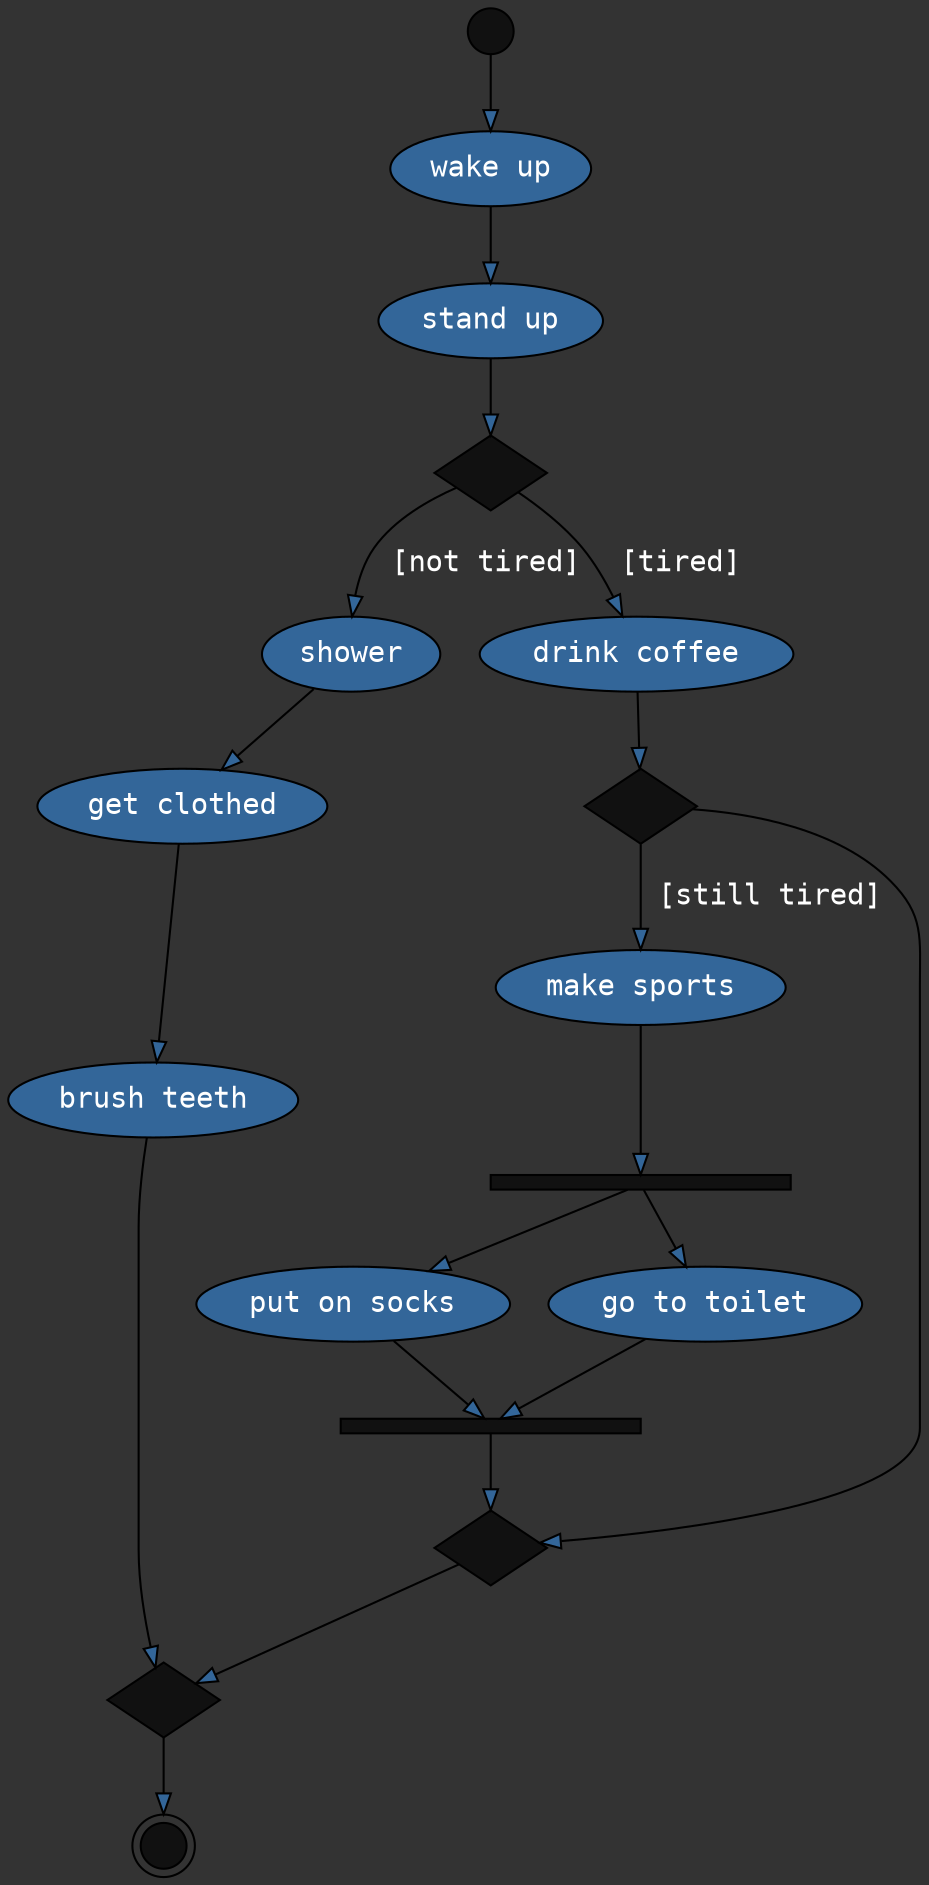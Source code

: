 digraph  {
graph [bgcolor="#333333"]
node [fontname="Courier" shape="oval" fillcolor="#336699" style="filled" fontcolor="white"]
edge [fontname="Courier" shape="oval" fillcolor="#336699" style="filled" fontcolor="white"]
"shower"
"shower"->"get clothed"
"get clothed"
"get clothed"->"brush teeth"
"make sports"
"make sports"->"cond_6334824724549167320"
"join_605394647632969758"[shape="rectangle" label="" fillcolor="#111111" height="0.1" width="2"]
"join_605394647632969758"->"join_3916589616287113937"
"stand up"
"stand up"->"cond_5577006791947779410"
"cond_5577006791947779410"[shape="diamond" label="" fillcolor="#111111"]
"cond_5577006791947779410"->"shower"[label=" [not tired]"]
"cond_5577006791947779410"->"drink coffee"[label=" [tired]"]
"cond_6334824724549167320"[shape="rectangle" label="" fillcolor="#111111" height="0.1" width="2"]
"cond_6334824724549167320"->"put on socks"
"cond_6334824724549167320"->"go to toilet"
"join_3916589616287113937"[fillcolor="#111111" shape="diamond" label=""]
"join_3916589616287113937"->"join_8674665223082153551"
"join_8674665223082153551"[shape="diamond" label="" fillcolor="#111111"]
"join_8674665223082153551"->"#end"
"#start"[fillcolor="#111111" height="0.3" shape="circle" label="" style="filled"]
"#start"->"wake up"
"wake up"
"wake up"->"stand up"
"brush teeth"
"brush teeth"->"join_8674665223082153551"
"cond_4037200794235010051"[shape="diamond" label="" fillcolor="#111111"]
"cond_4037200794235010051"->"make sports"[label=" [still tired]"]
"cond_4037200794235010051"->"join_3916589616287113937"
"drink coffee"
"drink coffee"->"cond_4037200794235010051"
"put on socks"
"put on socks"->"join_605394647632969758"
"go to toilet"
"go to toilet"->"join_605394647632969758"
"#end"[shape="doublecircle" label="" style="filled" fillcolor="#111111" height="0.3"]
}